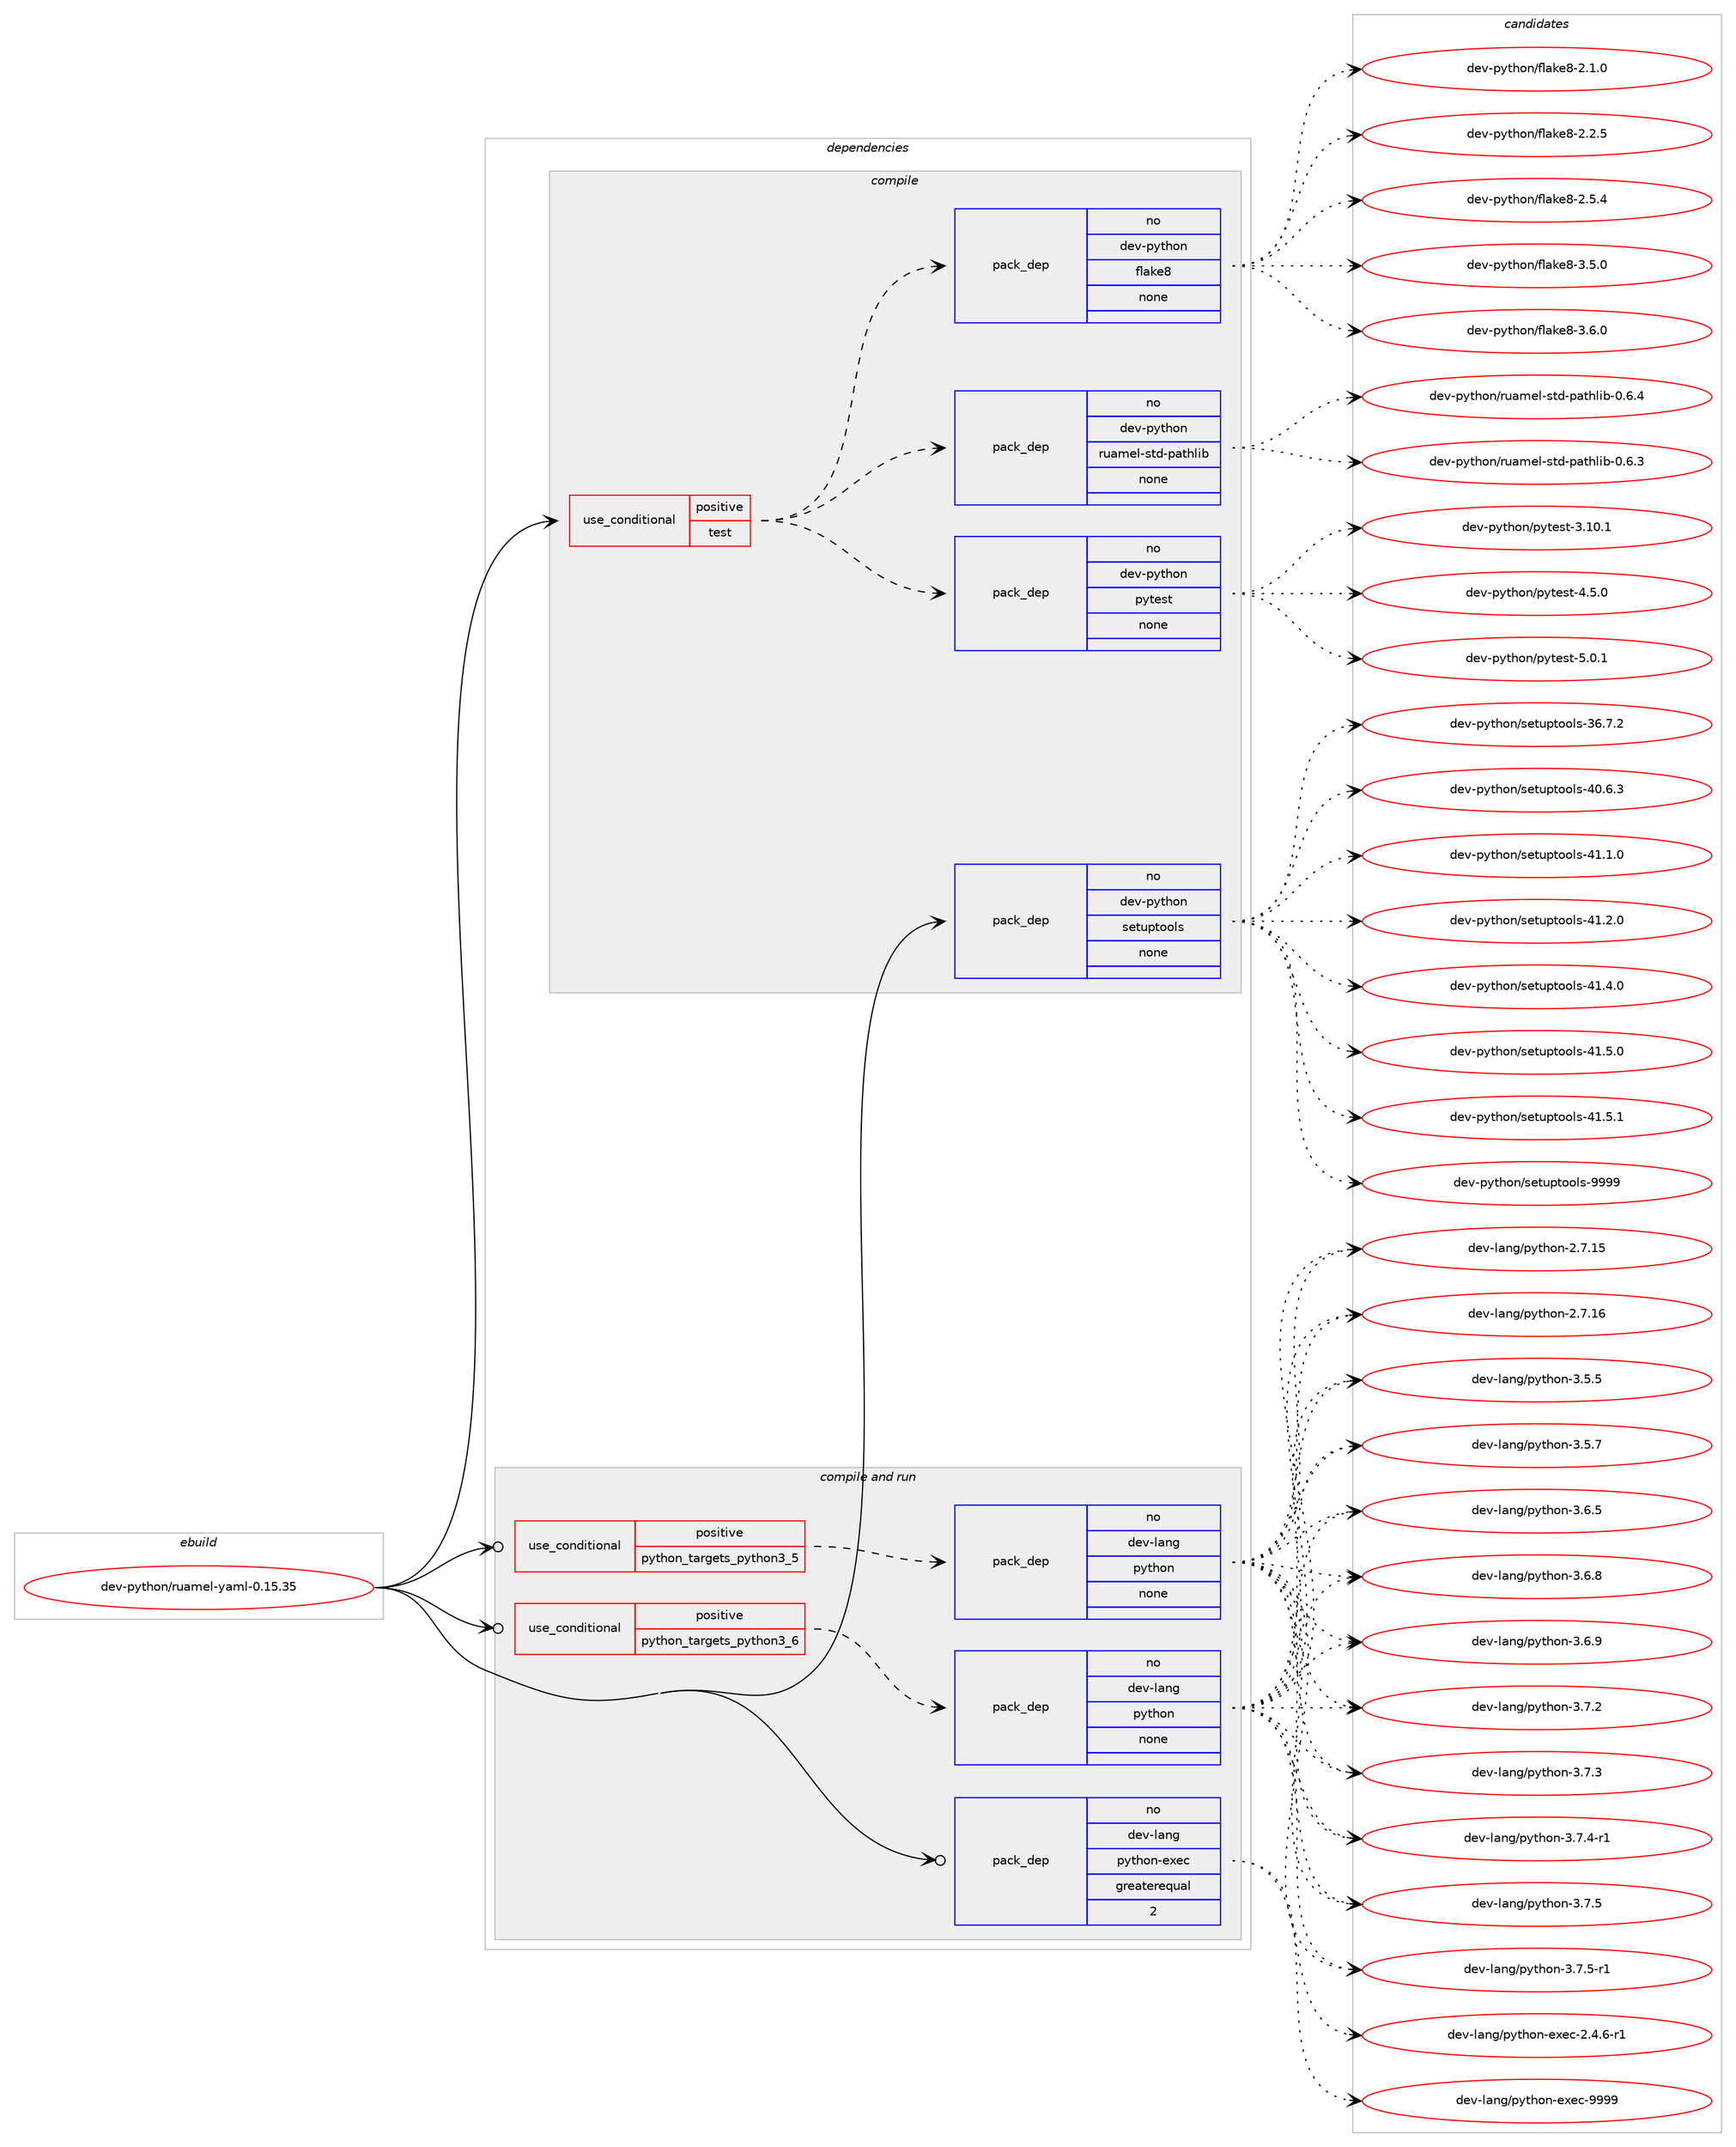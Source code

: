 digraph prolog {

# *************
# Graph options
# *************

newrank=true;
concentrate=true;
compound=true;
graph [rankdir=LR,fontname=Helvetica,fontsize=10,ranksep=1.5];#, ranksep=2.5, nodesep=0.2];
edge  [arrowhead=vee];
node  [fontname=Helvetica,fontsize=10];

# **********
# The ebuild
# **********

subgraph cluster_leftcol {
color=gray;
rank=same;
label=<<i>ebuild</i>>;
id [label="dev-python/ruamel-yaml-0.15.35", color=red, width=4, href="../dev-python/ruamel-yaml-0.15.35.svg"];
}

# ****************
# The dependencies
# ****************

subgraph cluster_midcol {
color=gray;
label=<<i>dependencies</i>>;
subgraph cluster_compile {
fillcolor="#eeeeee";
style=filled;
label=<<i>compile</i>>;
subgraph cond148956 {
dependency636128 [label=<<TABLE BORDER="0" CELLBORDER="1" CELLSPACING="0" CELLPADDING="4"><TR><TD ROWSPAN="3" CELLPADDING="10">use_conditional</TD></TR><TR><TD>positive</TD></TR><TR><TD>test</TD></TR></TABLE>>, shape=none, color=red];
subgraph pack475291 {
dependency636129 [label=<<TABLE BORDER="0" CELLBORDER="1" CELLSPACING="0" CELLPADDING="4" WIDTH="220"><TR><TD ROWSPAN="6" CELLPADDING="30">pack_dep</TD></TR><TR><TD WIDTH="110">no</TD></TR><TR><TD>dev-python</TD></TR><TR><TD>flake8</TD></TR><TR><TD>none</TD></TR><TR><TD></TD></TR></TABLE>>, shape=none, color=blue];
}
dependency636128:e -> dependency636129:w [weight=20,style="dashed",arrowhead="vee"];
subgraph pack475292 {
dependency636130 [label=<<TABLE BORDER="0" CELLBORDER="1" CELLSPACING="0" CELLPADDING="4" WIDTH="220"><TR><TD ROWSPAN="6" CELLPADDING="30">pack_dep</TD></TR><TR><TD WIDTH="110">no</TD></TR><TR><TD>dev-python</TD></TR><TR><TD>pytest</TD></TR><TR><TD>none</TD></TR><TR><TD></TD></TR></TABLE>>, shape=none, color=blue];
}
dependency636128:e -> dependency636130:w [weight=20,style="dashed",arrowhead="vee"];
subgraph pack475293 {
dependency636131 [label=<<TABLE BORDER="0" CELLBORDER="1" CELLSPACING="0" CELLPADDING="4" WIDTH="220"><TR><TD ROWSPAN="6" CELLPADDING="30">pack_dep</TD></TR><TR><TD WIDTH="110">no</TD></TR><TR><TD>dev-python</TD></TR><TR><TD>ruamel-std-pathlib</TD></TR><TR><TD>none</TD></TR><TR><TD></TD></TR></TABLE>>, shape=none, color=blue];
}
dependency636128:e -> dependency636131:w [weight=20,style="dashed",arrowhead="vee"];
}
id:e -> dependency636128:w [weight=20,style="solid",arrowhead="vee"];
subgraph pack475294 {
dependency636132 [label=<<TABLE BORDER="0" CELLBORDER="1" CELLSPACING="0" CELLPADDING="4" WIDTH="220"><TR><TD ROWSPAN="6" CELLPADDING="30">pack_dep</TD></TR><TR><TD WIDTH="110">no</TD></TR><TR><TD>dev-python</TD></TR><TR><TD>setuptools</TD></TR><TR><TD>none</TD></TR><TR><TD></TD></TR></TABLE>>, shape=none, color=blue];
}
id:e -> dependency636132:w [weight=20,style="solid",arrowhead="vee"];
}
subgraph cluster_compileandrun {
fillcolor="#eeeeee";
style=filled;
label=<<i>compile and run</i>>;
subgraph cond148957 {
dependency636133 [label=<<TABLE BORDER="0" CELLBORDER="1" CELLSPACING="0" CELLPADDING="4"><TR><TD ROWSPAN="3" CELLPADDING="10">use_conditional</TD></TR><TR><TD>positive</TD></TR><TR><TD>python_targets_python3_5</TD></TR></TABLE>>, shape=none, color=red];
subgraph pack475295 {
dependency636134 [label=<<TABLE BORDER="0" CELLBORDER="1" CELLSPACING="0" CELLPADDING="4" WIDTH="220"><TR><TD ROWSPAN="6" CELLPADDING="30">pack_dep</TD></TR><TR><TD WIDTH="110">no</TD></TR><TR><TD>dev-lang</TD></TR><TR><TD>python</TD></TR><TR><TD>none</TD></TR><TR><TD></TD></TR></TABLE>>, shape=none, color=blue];
}
dependency636133:e -> dependency636134:w [weight=20,style="dashed",arrowhead="vee"];
}
id:e -> dependency636133:w [weight=20,style="solid",arrowhead="odotvee"];
subgraph cond148958 {
dependency636135 [label=<<TABLE BORDER="0" CELLBORDER="1" CELLSPACING="0" CELLPADDING="4"><TR><TD ROWSPAN="3" CELLPADDING="10">use_conditional</TD></TR><TR><TD>positive</TD></TR><TR><TD>python_targets_python3_6</TD></TR></TABLE>>, shape=none, color=red];
subgraph pack475296 {
dependency636136 [label=<<TABLE BORDER="0" CELLBORDER="1" CELLSPACING="0" CELLPADDING="4" WIDTH="220"><TR><TD ROWSPAN="6" CELLPADDING="30">pack_dep</TD></TR><TR><TD WIDTH="110">no</TD></TR><TR><TD>dev-lang</TD></TR><TR><TD>python</TD></TR><TR><TD>none</TD></TR><TR><TD></TD></TR></TABLE>>, shape=none, color=blue];
}
dependency636135:e -> dependency636136:w [weight=20,style="dashed",arrowhead="vee"];
}
id:e -> dependency636135:w [weight=20,style="solid",arrowhead="odotvee"];
subgraph pack475297 {
dependency636137 [label=<<TABLE BORDER="0" CELLBORDER="1" CELLSPACING="0" CELLPADDING="4" WIDTH="220"><TR><TD ROWSPAN="6" CELLPADDING="30">pack_dep</TD></TR><TR><TD WIDTH="110">no</TD></TR><TR><TD>dev-lang</TD></TR><TR><TD>python-exec</TD></TR><TR><TD>greaterequal</TD></TR><TR><TD>2</TD></TR></TABLE>>, shape=none, color=blue];
}
id:e -> dependency636137:w [weight=20,style="solid",arrowhead="odotvee"];
}
subgraph cluster_run {
fillcolor="#eeeeee";
style=filled;
label=<<i>run</i>>;
}
}

# **************
# The candidates
# **************

subgraph cluster_choices {
rank=same;
color=gray;
label=<<i>candidates</i>>;

subgraph choice475291 {
color=black;
nodesep=1;
choice10010111845112121116104111110471021089710710156455046494648 [label="dev-python/flake8-2.1.0", color=red, width=4,href="../dev-python/flake8-2.1.0.svg"];
choice10010111845112121116104111110471021089710710156455046504653 [label="dev-python/flake8-2.2.5", color=red, width=4,href="../dev-python/flake8-2.2.5.svg"];
choice10010111845112121116104111110471021089710710156455046534652 [label="dev-python/flake8-2.5.4", color=red, width=4,href="../dev-python/flake8-2.5.4.svg"];
choice10010111845112121116104111110471021089710710156455146534648 [label="dev-python/flake8-3.5.0", color=red, width=4,href="../dev-python/flake8-3.5.0.svg"];
choice10010111845112121116104111110471021089710710156455146544648 [label="dev-python/flake8-3.6.0", color=red, width=4,href="../dev-python/flake8-3.6.0.svg"];
dependency636129:e -> choice10010111845112121116104111110471021089710710156455046494648:w [style=dotted,weight="100"];
dependency636129:e -> choice10010111845112121116104111110471021089710710156455046504653:w [style=dotted,weight="100"];
dependency636129:e -> choice10010111845112121116104111110471021089710710156455046534652:w [style=dotted,weight="100"];
dependency636129:e -> choice10010111845112121116104111110471021089710710156455146534648:w [style=dotted,weight="100"];
dependency636129:e -> choice10010111845112121116104111110471021089710710156455146544648:w [style=dotted,weight="100"];
}
subgraph choice475292 {
color=black;
nodesep=1;
choice100101118451121211161041111104711212111610111511645514649484649 [label="dev-python/pytest-3.10.1", color=red, width=4,href="../dev-python/pytest-3.10.1.svg"];
choice1001011184511212111610411111047112121116101115116455246534648 [label="dev-python/pytest-4.5.0", color=red, width=4,href="../dev-python/pytest-4.5.0.svg"];
choice1001011184511212111610411111047112121116101115116455346484649 [label="dev-python/pytest-5.0.1", color=red, width=4,href="../dev-python/pytest-5.0.1.svg"];
dependency636130:e -> choice100101118451121211161041111104711212111610111511645514649484649:w [style=dotted,weight="100"];
dependency636130:e -> choice1001011184511212111610411111047112121116101115116455246534648:w [style=dotted,weight="100"];
dependency636130:e -> choice1001011184511212111610411111047112121116101115116455346484649:w [style=dotted,weight="100"];
}
subgraph choice475293 {
color=black;
nodesep=1;
choice10010111845112121116104111110471141179710910110845115116100451129711610410810598454846544651 [label="dev-python/ruamel-std-pathlib-0.6.3", color=red, width=4,href="../dev-python/ruamel-std-pathlib-0.6.3.svg"];
choice10010111845112121116104111110471141179710910110845115116100451129711610410810598454846544652 [label="dev-python/ruamel-std-pathlib-0.6.4", color=red, width=4,href="../dev-python/ruamel-std-pathlib-0.6.4.svg"];
dependency636131:e -> choice10010111845112121116104111110471141179710910110845115116100451129711610410810598454846544651:w [style=dotted,weight="100"];
dependency636131:e -> choice10010111845112121116104111110471141179710910110845115116100451129711610410810598454846544652:w [style=dotted,weight="100"];
}
subgraph choice475294 {
color=black;
nodesep=1;
choice100101118451121211161041111104711510111611711211611111110811545515446554650 [label="dev-python/setuptools-36.7.2", color=red, width=4,href="../dev-python/setuptools-36.7.2.svg"];
choice100101118451121211161041111104711510111611711211611111110811545524846544651 [label="dev-python/setuptools-40.6.3", color=red, width=4,href="../dev-python/setuptools-40.6.3.svg"];
choice100101118451121211161041111104711510111611711211611111110811545524946494648 [label="dev-python/setuptools-41.1.0", color=red, width=4,href="../dev-python/setuptools-41.1.0.svg"];
choice100101118451121211161041111104711510111611711211611111110811545524946504648 [label="dev-python/setuptools-41.2.0", color=red, width=4,href="../dev-python/setuptools-41.2.0.svg"];
choice100101118451121211161041111104711510111611711211611111110811545524946524648 [label="dev-python/setuptools-41.4.0", color=red, width=4,href="../dev-python/setuptools-41.4.0.svg"];
choice100101118451121211161041111104711510111611711211611111110811545524946534648 [label="dev-python/setuptools-41.5.0", color=red, width=4,href="../dev-python/setuptools-41.5.0.svg"];
choice100101118451121211161041111104711510111611711211611111110811545524946534649 [label="dev-python/setuptools-41.5.1", color=red, width=4,href="../dev-python/setuptools-41.5.1.svg"];
choice10010111845112121116104111110471151011161171121161111111081154557575757 [label="dev-python/setuptools-9999", color=red, width=4,href="../dev-python/setuptools-9999.svg"];
dependency636132:e -> choice100101118451121211161041111104711510111611711211611111110811545515446554650:w [style=dotted,weight="100"];
dependency636132:e -> choice100101118451121211161041111104711510111611711211611111110811545524846544651:w [style=dotted,weight="100"];
dependency636132:e -> choice100101118451121211161041111104711510111611711211611111110811545524946494648:w [style=dotted,weight="100"];
dependency636132:e -> choice100101118451121211161041111104711510111611711211611111110811545524946504648:w [style=dotted,weight="100"];
dependency636132:e -> choice100101118451121211161041111104711510111611711211611111110811545524946524648:w [style=dotted,weight="100"];
dependency636132:e -> choice100101118451121211161041111104711510111611711211611111110811545524946534648:w [style=dotted,weight="100"];
dependency636132:e -> choice100101118451121211161041111104711510111611711211611111110811545524946534649:w [style=dotted,weight="100"];
dependency636132:e -> choice10010111845112121116104111110471151011161171121161111111081154557575757:w [style=dotted,weight="100"];
}
subgraph choice475295 {
color=black;
nodesep=1;
choice10010111845108971101034711212111610411111045504655464953 [label="dev-lang/python-2.7.15", color=red, width=4,href="../dev-lang/python-2.7.15.svg"];
choice10010111845108971101034711212111610411111045504655464954 [label="dev-lang/python-2.7.16", color=red, width=4,href="../dev-lang/python-2.7.16.svg"];
choice100101118451089711010347112121116104111110455146534653 [label="dev-lang/python-3.5.5", color=red, width=4,href="../dev-lang/python-3.5.5.svg"];
choice100101118451089711010347112121116104111110455146534655 [label="dev-lang/python-3.5.7", color=red, width=4,href="../dev-lang/python-3.5.7.svg"];
choice100101118451089711010347112121116104111110455146544653 [label="dev-lang/python-3.6.5", color=red, width=4,href="../dev-lang/python-3.6.5.svg"];
choice100101118451089711010347112121116104111110455146544656 [label="dev-lang/python-3.6.8", color=red, width=4,href="../dev-lang/python-3.6.8.svg"];
choice100101118451089711010347112121116104111110455146544657 [label="dev-lang/python-3.6.9", color=red, width=4,href="../dev-lang/python-3.6.9.svg"];
choice100101118451089711010347112121116104111110455146554650 [label="dev-lang/python-3.7.2", color=red, width=4,href="../dev-lang/python-3.7.2.svg"];
choice100101118451089711010347112121116104111110455146554651 [label="dev-lang/python-3.7.3", color=red, width=4,href="../dev-lang/python-3.7.3.svg"];
choice1001011184510897110103471121211161041111104551465546524511449 [label="dev-lang/python-3.7.4-r1", color=red, width=4,href="../dev-lang/python-3.7.4-r1.svg"];
choice100101118451089711010347112121116104111110455146554653 [label="dev-lang/python-3.7.5", color=red, width=4,href="../dev-lang/python-3.7.5.svg"];
choice1001011184510897110103471121211161041111104551465546534511449 [label="dev-lang/python-3.7.5-r1", color=red, width=4,href="../dev-lang/python-3.7.5-r1.svg"];
dependency636134:e -> choice10010111845108971101034711212111610411111045504655464953:w [style=dotted,weight="100"];
dependency636134:e -> choice10010111845108971101034711212111610411111045504655464954:w [style=dotted,weight="100"];
dependency636134:e -> choice100101118451089711010347112121116104111110455146534653:w [style=dotted,weight="100"];
dependency636134:e -> choice100101118451089711010347112121116104111110455146534655:w [style=dotted,weight="100"];
dependency636134:e -> choice100101118451089711010347112121116104111110455146544653:w [style=dotted,weight="100"];
dependency636134:e -> choice100101118451089711010347112121116104111110455146544656:w [style=dotted,weight="100"];
dependency636134:e -> choice100101118451089711010347112121116104111110455146544657:w [style=dotted,weight="100"];
dependency636134:e -> choice100101118451089711010347112121116104111110455146554650:w [style=dotted,weight="100"];
dependency636134:e -> choice100101118451089711010347112121116104111110455146554651:w [style=dotted,weight="100"];
dependency636134:e -> choice1001011184510897110103471121211161041111104551465546524511449:w [style=dotted,weight="100"];
dependency636134:e -> choice100101118451089711010347112121116104111110455146554653:w [style=dotted,weight="100"];
dependency636134:e -> choice1001011184510897110103471121211161041111104551465546534511449:w [style=dotted,weight="100"];
}
subgraph choice475296 {
color=black;
nodesep=1;
choice10010111845108971101034711212111610411111045504655464953 [label="dev-lang/python-2.7.15", color=red, width=4,href="../dev-lang/python-2.7.15.svg"];
choice10010111845108971101034711212111610411111045504655464954 [label="dev-lang/python-2.7.16", color=red, width=4,href="../dev-lang/python-2.7.16.svg"];
choice100101118451089711010347112121116104111110455146534653 [label="dev-lang/python-3.5.5", color=red, width=4,href="../dev-lang/python-3.5.5.svg"];
choice100101118451089711010347112121116104111110455146534655 [label="dev-lang/python-3.5.7", color=red, width=4,href="../dev-lang/python-3.5.7.svg"];
choice100101118451089711010347112121116104111110455146544653 [label="dev-lang/python-3.6.5", color=red, width=4,href="../dev-lang/python-3.6.5.svg"];
choice100101118451089711010347112121116104111110455146544656 [label="dev-lang/python-3.6.8", color=red, width=4,href="../dev-lang/python-3.6.8.svg"];
choice100101118451089711010347112121116104111110455146544657 [label="dev-lang/python-3.6.9", color=red, width=4,href="../dev-lang/python-3.6.9.svg"];
choice100101118451089711010347112121116104111110455146554650 [label="dev-lang/python-3.7.2", color=red, width=4,href="../dev-lang/python-3.7.2.svg"];
choice100101118451089711010347112121116104111110455146554651 [label="dev-lang/python-3.7.3", color=red, width=4,href="../dev-lang/python-3.7.3.svg"];
choice1001011184510897110103471121211161041111104551465546524511449 [label="dev-lang/python-3.7.4-r1", color=red, width=4,href="../dev-lang/python-3.7.4-r1.svg"];
choice100101118451089711010347112121116104111110455146554653 [label="dev-lang/python-3.7.5", color=red, width=4,href="../dev-lang/python-3.7.5.svg"];
choice1001011184510897110103471121211161041111104551465546534511449 [label="dev-lang/python-3.7.5-r1", color=red, width=4,href="../dev-lang/python-3.7.5-r1.svg"];
dependency636136:e -> choice10010111845108971101034711212111610411111045504655464953:w [style=dotted,weight="100"];
dependency636136:e -> choice10010111845108971101034711212111610411111045504655464954:w [style=dotted,weight="100"];
dependency636136:e -> choice100101118451089711010347112121116104111110455146534653:w [style=dotted,weight="100"];
dependency636136:e -> choice100101118451089711010347112121116104111110455146534655:w [style=dotted,weight="100"];
dependency636136:e -> choice100101118451089711010347112121116104111110455146544653:w [style=dotted,weight="100"];
dependency636136:e -> choice100101118451089711010347112121116104111110455146544656:w [style=dotted,weight="100"];
dependency636136:e -> choice100101118451089711010347112121116104111110455146544657:w [style=dotted,weight="100"];
dependency636136:e -> choice100101118451089711010347112121116104111110455146554650:w [style=dotted,weight="100"];
dependency636136:e -> choice100101118451089711010347112121116104111110455146554651:w [style=dotted,weight="100"];
dependency636136:e -> choice1001011184510897110103471121211161041111104551465546524511449:w [style=dotted,weight="100"];
dependency636136:e -> choice100101118451089711010347112121116104111110455146554653:w [style=dotted,weight="100"];
dependency636136:e -> choice1001011184510897110103471121211161041111104551465546534511449:w [style=dotted,weight="100"];
}
subgraph choice475297 {
color=black;
nodesep=1;
choice10010111845108971101034711212111610411111045101120101994550465246544511449 [label="dev-lang/python-exec-2.4.6-r1", color=red, width=4,href="../dev-lang/python-exec-2.4.6-r1.svg"];
choice10010111845108971101034711212111610411111045101120101994557575757 [label="dev-lang/python-exec-9999", color=red, width=4,href="../dev-lang/python-exec-9999.svg"];
dependency636137:e -> choice10010111845108971101034711212111610411111045101120101994550465246544511449:w [style=dotted,weight="100"];
dependency636137:e -> choice10010111845108971101034711212111610411111045101120101994557575757:w [style=dotted,weight="100"];
}
}

}
